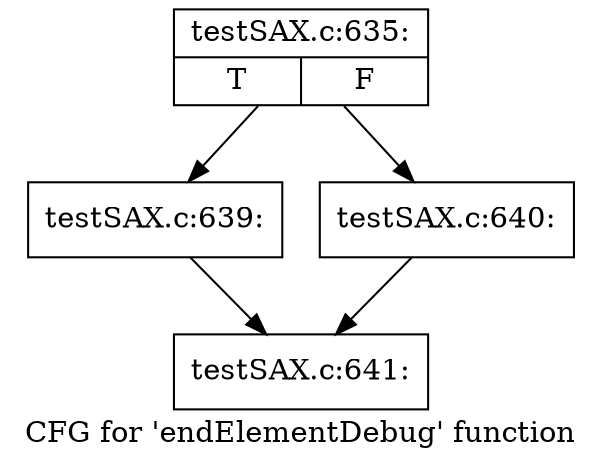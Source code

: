 digraph "CFG for 'endElementDebug' function" {
	label="CFG for 'endElementDebug' function";

	Node0x4877580 [shape=record,label="{testSAX.c:635:|{<s0>T|<s1>F}}"];
	Node0x4877580 -> Node0x4877a40;
	Node0x4877580 -> Node0x4877a90;
	Node0x4877a40 [shape=record,label="{testSAX.c:639:}"];
	Node0x4877a40 -> Node0x487a630;
	Node0x4877a90 [shape=record,label="{testSAX.c:640:}"];
	Node0x4877a90 -> Node0x487a630;
	Node0x487a630 [shape=record,label="{testSAX.c:641:}"];
}
